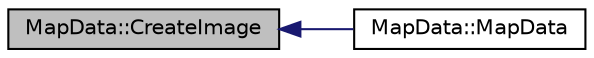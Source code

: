 digraph "MapData::CreateImage"
{
  edge [fontname="Helvetica",fontsize="10",labelfontname="Helvetica",labelfontsize="10"];
  node [fontname="Helvetica",fontsize="10",shape=record];
  rankdir="LR";
  Node1 [label="MapData::CreateImage",height=0.2,width=0.4,color="black", fillcolor="grey75", style="filled" fontcolor="black"];
  Node1 -> Node2 [dir="back",color="midnightblue",fontsize="10",style="solid",fontname="Helvetica"];
  Node2 [label="MapData::MapData",height=0.2,width=0.4,color="black", fillcolor="white", style="filled",URL="$class_map_data.html#afa1d7841d8710c246357bf89a456559d",tooltip="MapData::MapData. "];
}
